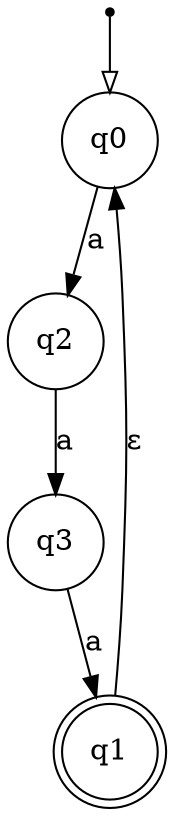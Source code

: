 digraph {
  node [shape=point]; __start;
  node [shape = circle]; q0;
  node [shape = doublecircle]; q1;
  node [shape = circle]; q2;
  node [shape = circle]; q3;

  __start -> q0 [arrowhead = empty];
  q0 -> q2 [label = "a"];
  q1 -> q0 [label = "ε"];
  q2 -> q3 [label = "a"];
  q3 -> q1 [label = "a"];
}